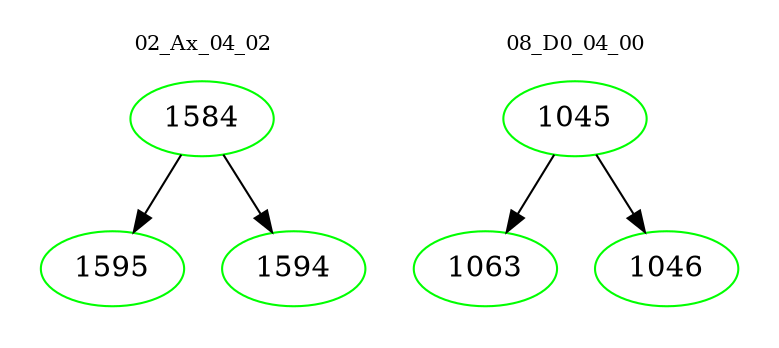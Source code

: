 digraph{
subgraph cluster_0 {
color = white
label = "02_Ax_04_02";
fontsize=10;
T0_1584 [label="1584", color="green"]
T0_1584 -> T0_1595 [color="black"]
T0_1595 [label="1595", color="green"]
T0_1584 -> T0_1594 [color="black"]
T0_1594 [label="1594", color="green"]
}
subgraph cluster_1 {
color = white
label = "08_D0_04_00";
fontsize=10;
T1_1045 [label="1045", color="green"]
T1_1045 -> T1_1063 [color="black"]
T1_1063 [label="1063", color="green"]
T1_1045 -> T1_1046 [color="black"]
T1_1046 [label="1046", color="green"]
}
}
